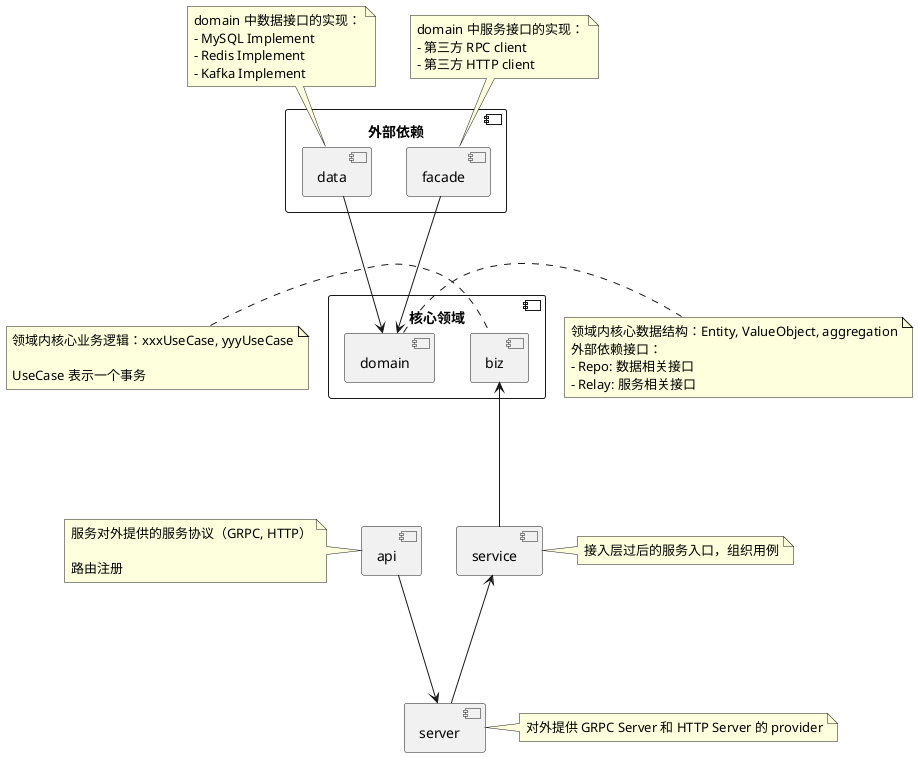@startuml
'https://plantuml.com/component-diagram

component "核心领域" {
  [biz]
  [domain]

}

note left of [biz]
  领域内核心业务逻辑：xxxUseCase, yyyUseCase

  UseCase 表示一个事务
end note

note right of [domain]
    领域内核心数据结构：Entity, ValueObject, aggregation
    外部依赖接口：
    - Repo: 数据相关接口
    - Relay: 服务相关接口
end note

component "外部依赖" {
    [data]
    [facade]
}

note top of [data]
    domain 中数据接口的实现：
    - MySQL Implement
    - Redis Implement
    - Kafka Implement
end note

note top of [facade]
    domain 中服务接口的实现：
    - 第三方 RPC client
    - 第三方 HTTP client
end note


component service
note right of [service]
接入层过后的服务入口，组织用例
end note

component server
note right of [server]
    对外提供 GRPC Server 和 HTTP Server 的 provider
end note

component api
note left of [api]
    服务对外提供的服务协议（GRPC, HTTP）

    路由注册
end note

[data] ---> [domain]
[facade] ---> [domain]
[biz] <--- [service]
[api] ---> [server]
[service]<---[server]

@enduml